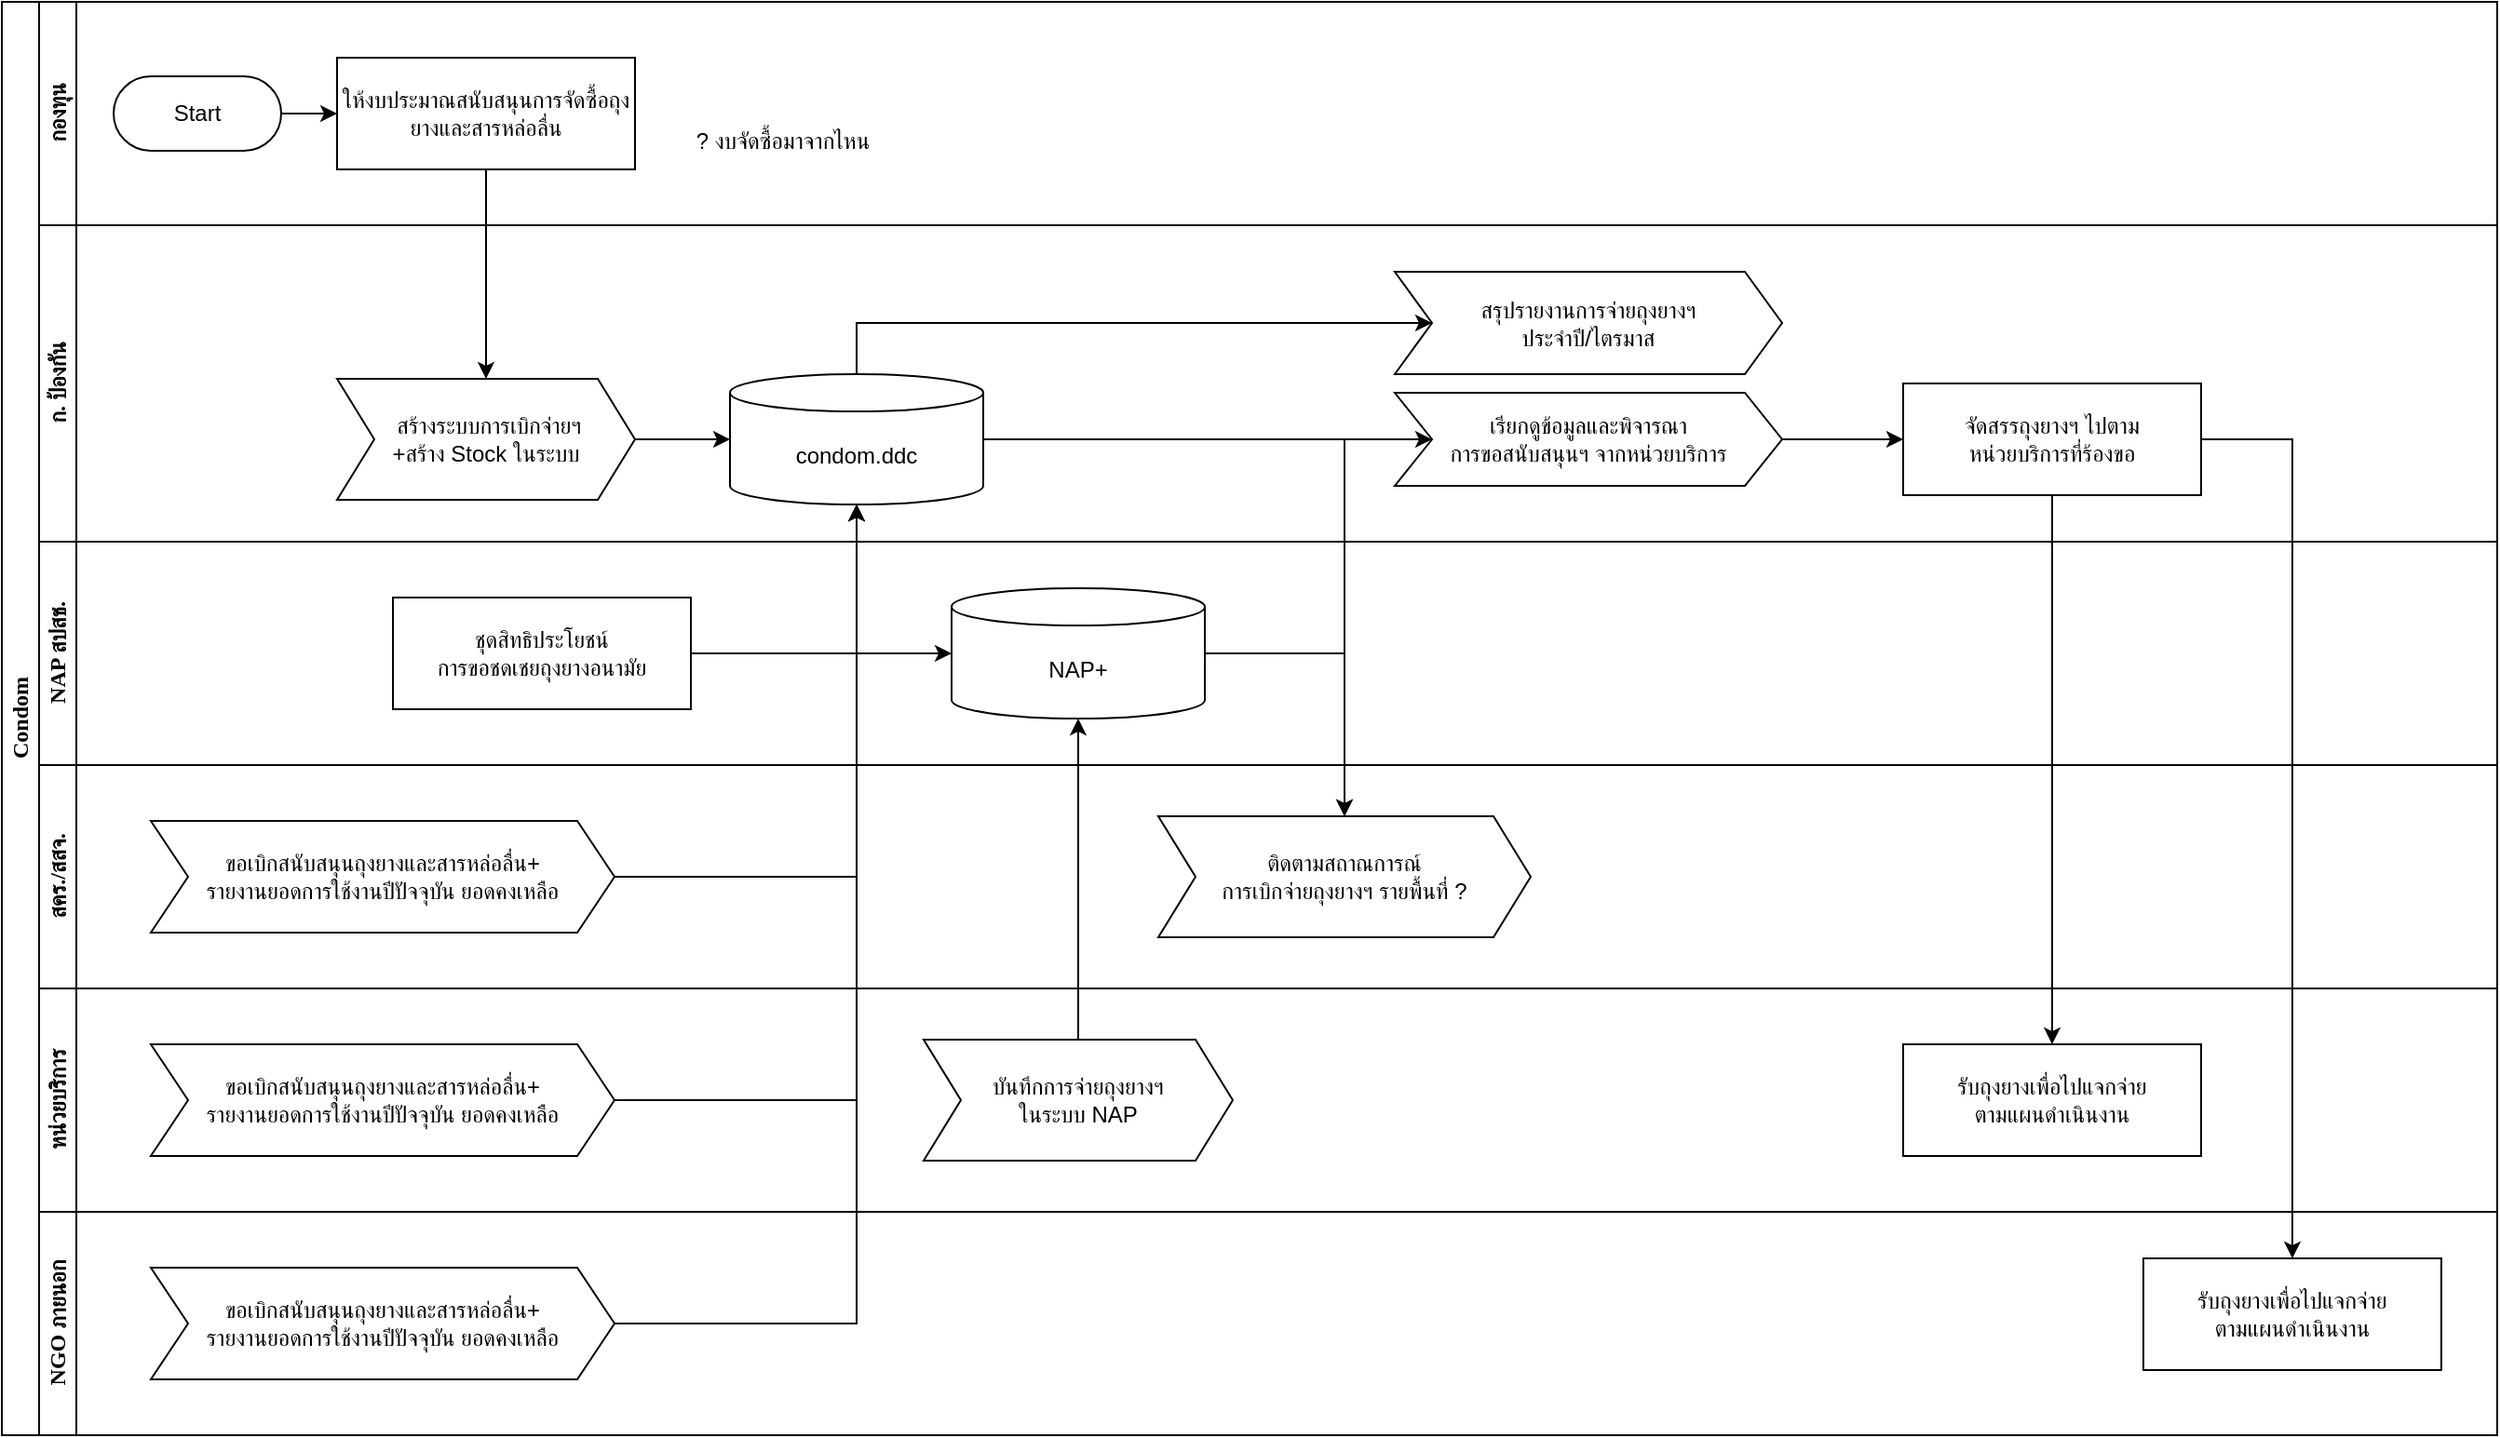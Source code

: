 <mxfile version="22.1.18" type="github">
  <diagram id="prtHgNgQTEPvFCAcTncT" name="Condoms">
    <mxGraphModel dx="1783" dy="981" grid="1" gridSize="10" guides="1" tooltips="1" connect="1" arrows="1" fold="1" page="1" pageScale="1" pageWidth="827" pageHeight="1169" math="0" shadow="0">
      <root>
        <mxCell id="0" />
        <mxCell id="1" parent="0" />
        <mxCell id="dNxyNK7c78bLwvsdeMH5-19" value="Condom" style="swimlane;html=1;childLayout=stackLayout;resizeParent=1;resizeParentMax=0;horizontal=0;startSize=20;horizontalStack=0;fontFamily=Tahoma;" parent="1" vertex="1">
          <mxGeometry x="50" y="40" width="1340" height="770" as="geometry" />
        </mxCell>
        <mxCell id="dNxyNK7c78bLwvsdeMH5-20" value="กองทุน" style="swimlane;html=1;startSize=20;horizontal=0;fontFamily=Tahoma;" parent="dNxyNK7c78bLwvsdeMH5-19" vertex="1">
          <mxGeometry x="20" width="1320" height="120" as="geometry" />
        </mxCell>
        <mxCell id="vW1-sG7XQybwzOpCdIC6-39" style="edgeStyle=orthogonalEdgeStyle;rounded=0;orthogonalLoop=1;jettySize=auto;html=1;" parent="dNxyNK7c78bLwvsdeMH5-20" source="vW1-sG7XQybwzOpCdIC6-2" target="vW1-sG7XQybwzOpCdIC6-4" edge="1">
          <mxGeometry relative="1" as="geometry" />
        </mxCell>
        <mxCell id="vW1-sG7XQybwzOpCdIC6-2" value="Start" style="rounded=1;whiteSpace=wrap;html=1;arcSize=50;" parent="dNxyNK7c78bLwvsdeMH5-20" vertex="1">
          <mxGeometry x="40" y="40" width="90" height="40" as="geometry" />
        </mxCell>
        <mxCell id="vW1-sG7XQybwzOpCdIC6-3" style="edgeStyle=orthogonalEdgeStyle;rounded=0;orthogonalLoop=1;jettySize=auto;html=1;exitX=0.5;exitY=1;exitDx=0;exitDy=0;" parent="dNxyNK7c78bLwvsdeMH5-20" source="vW1-sG7XQybwzOpCdIC6-2" target="vW1-sG7XQybwzOpCdIC6-2" edge="1">
          <mxGeometry relative="1" as="geometry" />
        </mxCell>
        <mxCell id="vW1-sG7XQybwzOpCdIC6-4" value="ให้งบประมาณสนับสนุนการจัดซื้อถุงยางและสารหล่อลื่น" style="rounded=0;whiteSpace=wrap;html=1;" parent="dNxyNK7c78bLwvsdeMH5-20" vertex="1">
          <mxGeometry x="160" y="30" width="160" height="60" as="geometry" />
        </mxCell>
        <mxCell id="HEFYjMU2fkNLsEg8FPOW-6" value="? งบจัดซื้อมาจากไหน" style="text;html=1;align=center;verticalAlign=middle;resizable=0;points=[];autosize=1;strokeColor=none;fillColor=none;" vertex="1" parent="dNxyNK7c78bLwvsdeMH5-20">
          <mxGeometry x="334" y="60" width="130" height="30" as="geometry" />
        </mxCell>
        <mxCell id="vW1-sG7XQybwzOpCdIC6-5" value="ก. ป้องกัน" style="swimlane;html=1;startSize=20;horizontal=0;fontFamily=Tahoma;" parent="dNxyNK7c78bLwvsdeMH5-19" vertex="1">
          <mxGeometry x="20" y="120" width="1320" height="170" as="geometry" />
        </mxCell>
        <mxCell id="vW1-sG7XQybwzOpCdIC6-7" style="edgeStyle=orthogonalEdgeStyle;rounded=0;orthogonalLoop=1;jettySize=auto;html=1;exitX=0.5;exitY=1;exitDx=0;exitDy=0;" parent="vW1-sG7XQybwzOpCdIC6-5" edge="1">
          <mxGeometry relative="1" as="geometry">
            <mxPoint x="85" y="80" as="sourcePoint" />
            <mxPoint x="85" y="80" as="targetPoint" />
          </mxGeometry>
        </mxCell>
        <mxCell id="vW1-sG7XQybwzOpCdIC6-33" style="edgeStyle=orthogonalEdgeStyle;rounded=0;orthogonalLoop=1;jettySize=auto;html=1;entryX=0;entryY=0.5;entryDx=0;entryDy=0;exitX=1;exitY=0.5;exitDx=0;exitDy=0;" parent="vW1-sG7XQybwzOpCdIC6-5" source="vW1-sG7XQybwzOpCdIC6-44" target="vW1-sG7XQybwzOpCdIC6-11" edge="1">
          <mxGeometry relative="1" as="geometry">
            <mxPoint x="940" y="95" as="sourcePoint" />
          </mxGeometry>
        </mxCell>
        <mxCell id="vW1-sG7XQybwzOpCdIC6-11" value="จัดสรรถุงยางฯ ไปตาม&lt;br&gt;หน่วยบริการที่ร้องขอ" style="rounded=0;whiteSpace=wrap;html=1;" parent="vW1-sG7XQybwzOpCdIC6-5" vertex="1">
          <mxGeometry x="1001" y="85" width="160" height="60" as="geometry" />
        </mxCell>
        <mxCell id="vW1-sG7XQybwzOpCdIC6-27" style="edgeStyle=orthogonalEdgeStyle;rounded=0;orthogonalLoop=1;jettySize=auto;html=1;entryX=0;entryY=0.5;entryDx=0;entryDy=0;" parent="vW1-sG7XQybwzOpCdIC6-5" source="vW1-sG7XQybwzOpCdIC6-21" target="vW1-sG7XQybwzOpCdIC6-44" edge="1">
          <mxGeometry relative="1" as="geometry">
            <mxPoint x="780" y="95" as="targetPoint" />
          </mxGeometry>
        </mxCell>
        <mxCell id="HEFYjMU2fkNLsEg8FPOW-5" style="edgeStyle=orthogonalEdgeStyle;rounded=0;orthogonalLoop=1;jettySize=auto;html=1;exitX=0.5;exitY=0;exitDx=0;exitDy=0;exitPerimeter=0;" edge="1" parent="vW1-sG7XQybwzOpCdIC6-5" source="vW1-sG7XQybwzOpCdIC6-21" target="HEFYjMU2fkNLsEg8FPOW-3">
          <mxGeometry relative="1" as="geometry">
            <mxPoint x="510" y="110" as="sourcePoint" />
            <mxPoint x="720" y="50" as="targetPoint" />
          </mxGeometry>
        </mxCell>
        <mxCell id="vW1-sG7XQybwzOpCdIC6-21" value="condom.ddc" style="shape=cylinder3;whiteSpace=wrap;html=1;boundedLbl=1;backgroundOutline=1;size=10;" parent="vW1-sG7XQybwzOpCdIC6-5" vertex="1">
          <mxGeometry x="371" y="80" width="136" height="70" as="geometry" />
        </mxCell>
        <mxCell id="vW1-sG7XQybwzOpCdIC6-26" style="edgeStyle=orthogonalEdgeStyle;rounded=0;orthogonalLoop=1;jettySize=auto;html=1;exitX=1;exitY=0.5;exitDx=0;exitDy=0;entryX=0;entryY=0.5;entryDx=0;entryDy=0;entryPerimeter=0;" parent="vW1-sG7XQybwzOpCdIC6-5" source="vW1-sG7XQybwzOpCdIC6-41" target="vW1-sG7XQybwzOpCdIC6-21" edge="1">
          <mxGeometry relative="1" as="geometry">
            <mxPoint x="320" y="95" as="sourcePoint" />
          </mxGeometry>
        </mxCell>
        <mxCell id="vW1-sG7XQybwzOpCdIC6-41" value="&amp;nbsp;สร้างระบบการเบิกจ่ายฯ&lt;br&gt;+สร้าง Stock ในระบบ" style="shape=step;perimeter=stepPerimeter;whiteSpace=wrap;html=1;fixedSize=1;" parent="vW1-sG7XQybwzOpCdIC6-5" vertex="1">
          <mxGeometry x="160" y="82.5" width="160" height="65" as="geometry" />
        </mxCell>
        <mxCell id="vW1-sG7XQybwzOpCdIC6-44" value="เรียกดูข้อมูลและพิจารณา&lt;br style=&quot;border-color: var(--border-color);&quot;&gt;การขอสนับสนุนฯ จากหน่วยบริการ" style="shape=step;perimeter=stepPerimeter;whiteSpace=wrap;html=1;fixedSize=1;" parent="vW1-sG7XQybwzOpCdIC6-5" vertex="1">
          <mxGeometry x="728" y="90" width="208" height="50" as="geometry" />
        </mxCell>
        <mxCell id="HEFYjMU2fkNLsEg8FPOW-3" value="สรุปรายงานการจ่ายถุงยางฯ&lt;br&gt;ประจำปี/ไตรมาส" style="shape=step;perimeter=stepPerimeter;whiteSpace=wrap;html=1;fixedSize=1;" vertex="1" parent="vW1-sG7XQybwzOpCdIC6-5">
          <mxGeometry x="728" y="25" width="208" height="55" as="geometry" />
        </mxCell>
        <mxCell id="dNxyNK7c78bLwvsdeMH5-21" value="NAP สปสช." style="swimlane;html=1;startSize=20;horizontal=0;fontFamily=Tahoma;" parent="dNxyNK7c78bLwvsdeMH5-19" vertex="1">
          <mxGeometry x="20" y="290" width="1320" height="120" as="geometry">
            <mxRectangle x="20" y="240" width="610" height="30" as="alternateBounds" />
          </mxGeometry>
        </mxCell>
        <mxCell id="vW1-sG7XQybwzOpCdIC6-28" value="NAP+" style="shape=cylinder3;whiteSpace=wrap;html=1;boundedLbl=1;backgroundOutline=1;size=10;" parent="dNxyNK7c78bLwvsdeMH5-21" vertex="1">
          <mxGeometry x="490" y="25" width="136" height="70" as="geometry" />
        </mxCell>
        <mxCell id="HEFYjMU2fkNLsEg8FPOW-1" value="ชุดสิทธิประโยชน์&lt;br&gt;การขอชดเชยถุงยางอนามัย" style="rounded=0;whiteSpace=wrap;html=1;" vertex="1" parent="dNxyNK7c78bLwvsdeMH5-21">
          <mxGeometry x="190" y="30" width="160" height="60" as="geometry" />
        </mxCell>
        <mxCell id="HEFYjMU2fkNLsEg8FPOW-2" style="edgeStyle=orthogonalEdgeStyle;rounded=0;orthogonalLoop=1;jettySize=auto;html=1;entryX=0;entryY=0.5;entryDx=0;entryDy=0;entryPerimeter=0;" edge="1" parent="dNxyNK7c78bLwvsdeMH5-21" source="HEFYjMU2fkNLsEg8FPOW-1" target="vW1-sG7XQybwzOpCdIC6-28">
          <mxGeometry relative="1" as="geometry" />
        </mxCell>
        <mxCell id="dNxyNK7c78bLwvsdeMH5-22" value="สคร./สสจ." style="swimlane;html=1;startSize=20;horizontal=0;fontFamily=Tahoma;" parent="dNxyNK7c78bLwvsdeMH5-19" vertex="1">
          <mxGeometry x="20" y="410" width="1320" height="120" as="geometry" />
        </mxCell>
        <mxCell id="vW1-sG7XQybwzOpCdIC6-45" value="ติดตามสถาณการณ์&lt;br&gt;การเบิกจ่ายถุงยางฯ รายพื้นที่ ?" style="shape=step;perimeter=stepPerimeter;whiteSpace=wrap;html=1;fixedSize=1;" parent="dNxyNK7c78bLwvsdeMH5-22" vertex="1">
          <mxGeometry x="601" y="27.5" width="200" height="65" as="geometry" />
        </mxCell>
        <mxCell id="vW1-sG7XQybwzOpCdIC6-49" value="ขอเบิกสนับสนุนถุงยางและสารหล่อลื่น+&lt;br&gt;รายงานยอดการใช้งานปีปัจจุบัน ยอดคงเหลือ" style="shape=step;perimeter=stepPerimeter;whiteSpace=wrap;html=1;fixedSize=1;" parent="dNxyNK7c78bLwvsdeMH5-22" vertex="1">
          <mxGeometry x="60" y="30" width="249" height="60" as="geometry" />
        </mxCell>
        <mxCell id="EJFhG_xvfswVd12eMsBA-1" value="หน่วยบริการ" style="swimlane;html=1;startSize=20;horizontal=0;fontFamily=Tahoma;" parent="dNxyNK7c78bLwvsdeMH5-19" vertex="1">
          <mxGeometry x="20" y="530" width="1320" height="120" as="geometry" />
        </mxCell>
        <mxCell id="vW1-sG7XQybwzOpCdIC6-31" value="รับถุงยางเพื่อไปแจกจ่าย&lt;br&gt;ตามแผนดำเนินงาน" style="rounded=0;whiteSpace=wrap;html=1;" parent="EJFhG_xvfswVd12eMsBA-1" vertex="1">
          <mxGeometry x="1001" y="30" width="160" height="60" as="geometry" />
        </mxCell>
        <mxCell id="vW1-sG7XQybwzOpCdIC6-46" value="บันทึกการจ่ายถุงยางฯ&lt;br style=&quot;border-color: var(--border-color);&quot;&gt;ในระบบ NAP" style="shape=step;perimeter=stepPerimeter;whiteSpace=wrap;html=1;fixedSize=1;" parent="EJFhG_xvfswVd12eMsBA-1" vertex="1">
          <mxGeometry x="475" y="27.5" width="166" height="65" as="geometry" />
        </mxCell>
        <mxCell id="vW1-sG7XQybwzOpCdIC6-47" value="ขอเบิกสนับสนุนถุงยางและสารหล่อลื่น+&lt;br style=&quot;border-color: var(--border-color);&quot;&gt;รายงานยอดการใช้งานปีปัจจุบัน ยอดคงเหลือ" style="shape=step;perimeter=stepPerimeter;whiteSpace=wrap;html=1;fixedSize=1;" parent="EJFhG_xvfswVd12eMsBA-1" vertex="1">
          <mxGeometry x="60" y="30" width="249" height="60" as="geometry" />
        </mxCell>
        <mxCell id="vW1-sG7XQybwzOpCdIC6-22" style="edgeStyle=orthogonalEdgeStyle;rounded=0;orthogonalLoop=1;jettySize=auto;html=1;entryX=0.5;entryY=1;entryDx=0;entryDy=0;entryPerimeter=0;exitX=1;exitY=0.5;exitDx=0;exitDy=0;" parent="dNxyNK7c78bLwvsdeMH5-19" source="vW1-sG7XQybwzOpCdIC6-48" target="vW1-sG7XQybwzOpCdIC6-21" edge="1">
          <mxGeometry relative="1" as="geometry">
            <mxPoint x="340" y="660" as="sourcePoint" />
          </mxGeometry>
        </mxCell>
        <mxCell id="vW1-sG7XQybwzOpCdIC6-23" style="edgeStyle=orthogonalEdgeStyle;rounded=0;orthogonalLoop=1;jettySize=auto;html=1;entryX=0.5;entryY=1;entryDx=0;entryDy=0;entryPerimeter=0;exitX=1;exitY=0.5;exitDx=0;exitDy=0;" parent="dNxyNK7c78bLwvsdeMH5-19" source="vW1-sG7XQybwzOpCdIC6-47" target="vW1-sG7XQybwzOpCdIC6-21" edge="1">
          <mxGeometry relative="1" as="geometry">
            <mxPoint x="340" y="530" as="sourcePoint" />
          </mxGeometry>
        </mxCell>
        <mxCell id="vW1-sG7XQybwzOpCdIC6-25" style="edgeStyle=orthogonalEdgeStyle;rounded=0;orthogonalLoop=1;jettySize=auto;html=1;entryX=0.5;entryY=0;entryDx=0;entryDy=0;" parent="dNxyNK7c78bLwvsdeMH5-19" source="vW1-sG7XQybwzOpCdIC6-4" target="vW1-sG7XQybwzOpCdIC6-41" edge="1">
          <mxGeometry relative="1" as="geometry">
            <mxPoint x="260" y="150" as="targetPoint" />
          </mxGeometry>
        </mxCell>
        <mxCell id="vW1-sG7XQybwzOpCdIC6-29" style="edgeStyle=orthogonalEdgeStyle;rounded=0;orthogonalLoop=1;jettySize=auto;html=1;entryX=0.5;entryY=1;entryDx=0;entryDy=0;entryPerimeter=0;exitX=0.5;exitY=0;exitDx=0;exitDy=0;" parent="dNxyNK7c78bLwvsdeMH5-19" source="vW1-sG7XQybwzOpCdIC6-46" target="vW1-sG7XQybwzOpCdIC6-28" edge="1">
          <mxGeometry relative="1" as="geometry">
            <mxPoint x="577" y="510" as="sourcePoint" />
          </mxGeometry>
        </mxCell>
        <mxCell id="vW1-sG7XQybwzOpCdIC6-34" style="edgeStyle=orthogonalEdgeStyle;rounded=0;orthogonalLoop=1;jettySize=auto;html=1;exitX=0.5;exitY=1;exitDx=0;exitDy=0;" parent="dNxyNK7c78bLwvsdeMH5-19" source="vW1-sG7XQybwzOpCdIC6-11" target="vW1-sG7XQybwzOpCdIC6-31" edge="1">
          <mxGeometry relative="1" as="geometry" />
        </mxCell>
        <mxCell id="vW1-sG7XQybwzOpCdIC6-35" style="edgeStyle=orthogonalEdgeStyle;rounded=0;orthogonalLoop=1;jettySize=auto;html=1;exitX=1;exitY=0.5;exitDx=0;exitDy=0;" parent="dNxyNK7c78bLwvsdeMH5-19" source="vW1-sG7XQybwzOpCdIC6-11" target="vW1-sG7XQybwzOpCdIC6-32" edge="1">
          <mxGeometry relative="1" as="geometry" />
        </mxCell>
        <mxCell id="vW1-sG7XQybwzOpCdIC6-38" style="edgeStyle=orthogonalEdgeStyle;rounded=0;orthogonalLoop=1;jettySize=auto;html=1;entryX=0.5;entryY=0;entryDx=0;entryDy=0;" parent="dNxyNK7c78bLwvsdeMH5-19" source="vW1-sG7XQybwzOpCdIC6-21" target="vW1-sG7XQybwzOpCdIC6-45" edge="1">
          <mxGeometry relative="1" as="geometry">
            <mxPoint x="712" y="390" as="targetPoint" />
          </mxGeometry>
        </mxCell>
        <mxCell id="vW1-sG7XQybwzOpCdIC6-40" style="edgeStyle=orthogonalEdgeStyle;rounded=0;orthogonalLoop=1;jettySize=auto;html=1;exitX=1;exitY=0.5;exitDx=0;exitDy=0;exitPerimeter=0;entryX=0.5;entryY=0;entryDx=0;entryDy=0;" parent="dNxyNK7c78bLwvsdeMH5-19" source="vW1-sG7XQybwzOpCdIC6-28" target="vW1-sG7XQybwzOpCdIC6-45" edge="1">
          <mxGeometry relative="1" as="geometry">
            <mxPoint x="721" y="300" as="targetPoint" />
          </mxGeometry>
        </mxCell>
        <mxCell id="EJFhG_xvfswVd12eMsBA-5" value="NGO ภายนอก" style="swimlane;html=1;startSize=20;horizontal=0;fontFamily=Tahoma;" parent="dNxyNK7c78bLwvsdeMH5-19" vertex="1">
          <mxGeometry x="20" y="650" width="1320" height="120" as="geometry" />
        </mxCell>
        <mxCell id="vW1-sG7XQybwzOpCdIC6-32" value="รับถุงยางเพื่อไปแจกจ่าย&lt;br&gt;ตามแผนดำเนินงาน" style="rounded=0;whiteSpace=wrap;html=1;" parent="EJFhG_xvfswVd12eMsBA-5" vertex="1">
          <mxGeometry x="1130" y="25" width="160" height="60" as="geometry" />
        </mxCell>
        <mxCell id="vW1-sG7XQybwzOpCdIC6-48" value="ขอเบิกสนับสนุนถุงยางและสารหล่อลื่น+&lt;br style=&quot;border-color: var(--border-color);&quot;&gt;รายงานยอดการใช้งานปีปัจจุบัน ยอดคงเหลือ" style="shape=step;perimeter=stepPerimeter;whiteSpace=wrap;html=1;fixedSize=1;" parent="EJFhG_xvfswVd12eMsBA-5" vertex="1">
          <mxGeometry x="60" y="30" width="249" height="60" as="geometry" />
        </mxCell>
        <mxCell id="vW1-sG7XQybwzOpCdIC6-50" style="edgeStyle=orthogonalEdgeStyle;rounded=0;orthogonalLoop=1;jettySize=auto;html=1;entryX=0.5;entryY=1;entryDx=0;entryDy=0;entryPerimeter=0;" parent="dNxyNK7c78bLwvsdeMH5-19" source="vW1-sG7XQybwzOpCdIC6-49" target="vW1-sG7XQybwzOpCdIC6-21" edge="1">
          <mxGeometry relative="1" as="geometry" />
        </mxCell>
      </root>
    </mxGraphModel>
  </diagram>
</mxfile>
